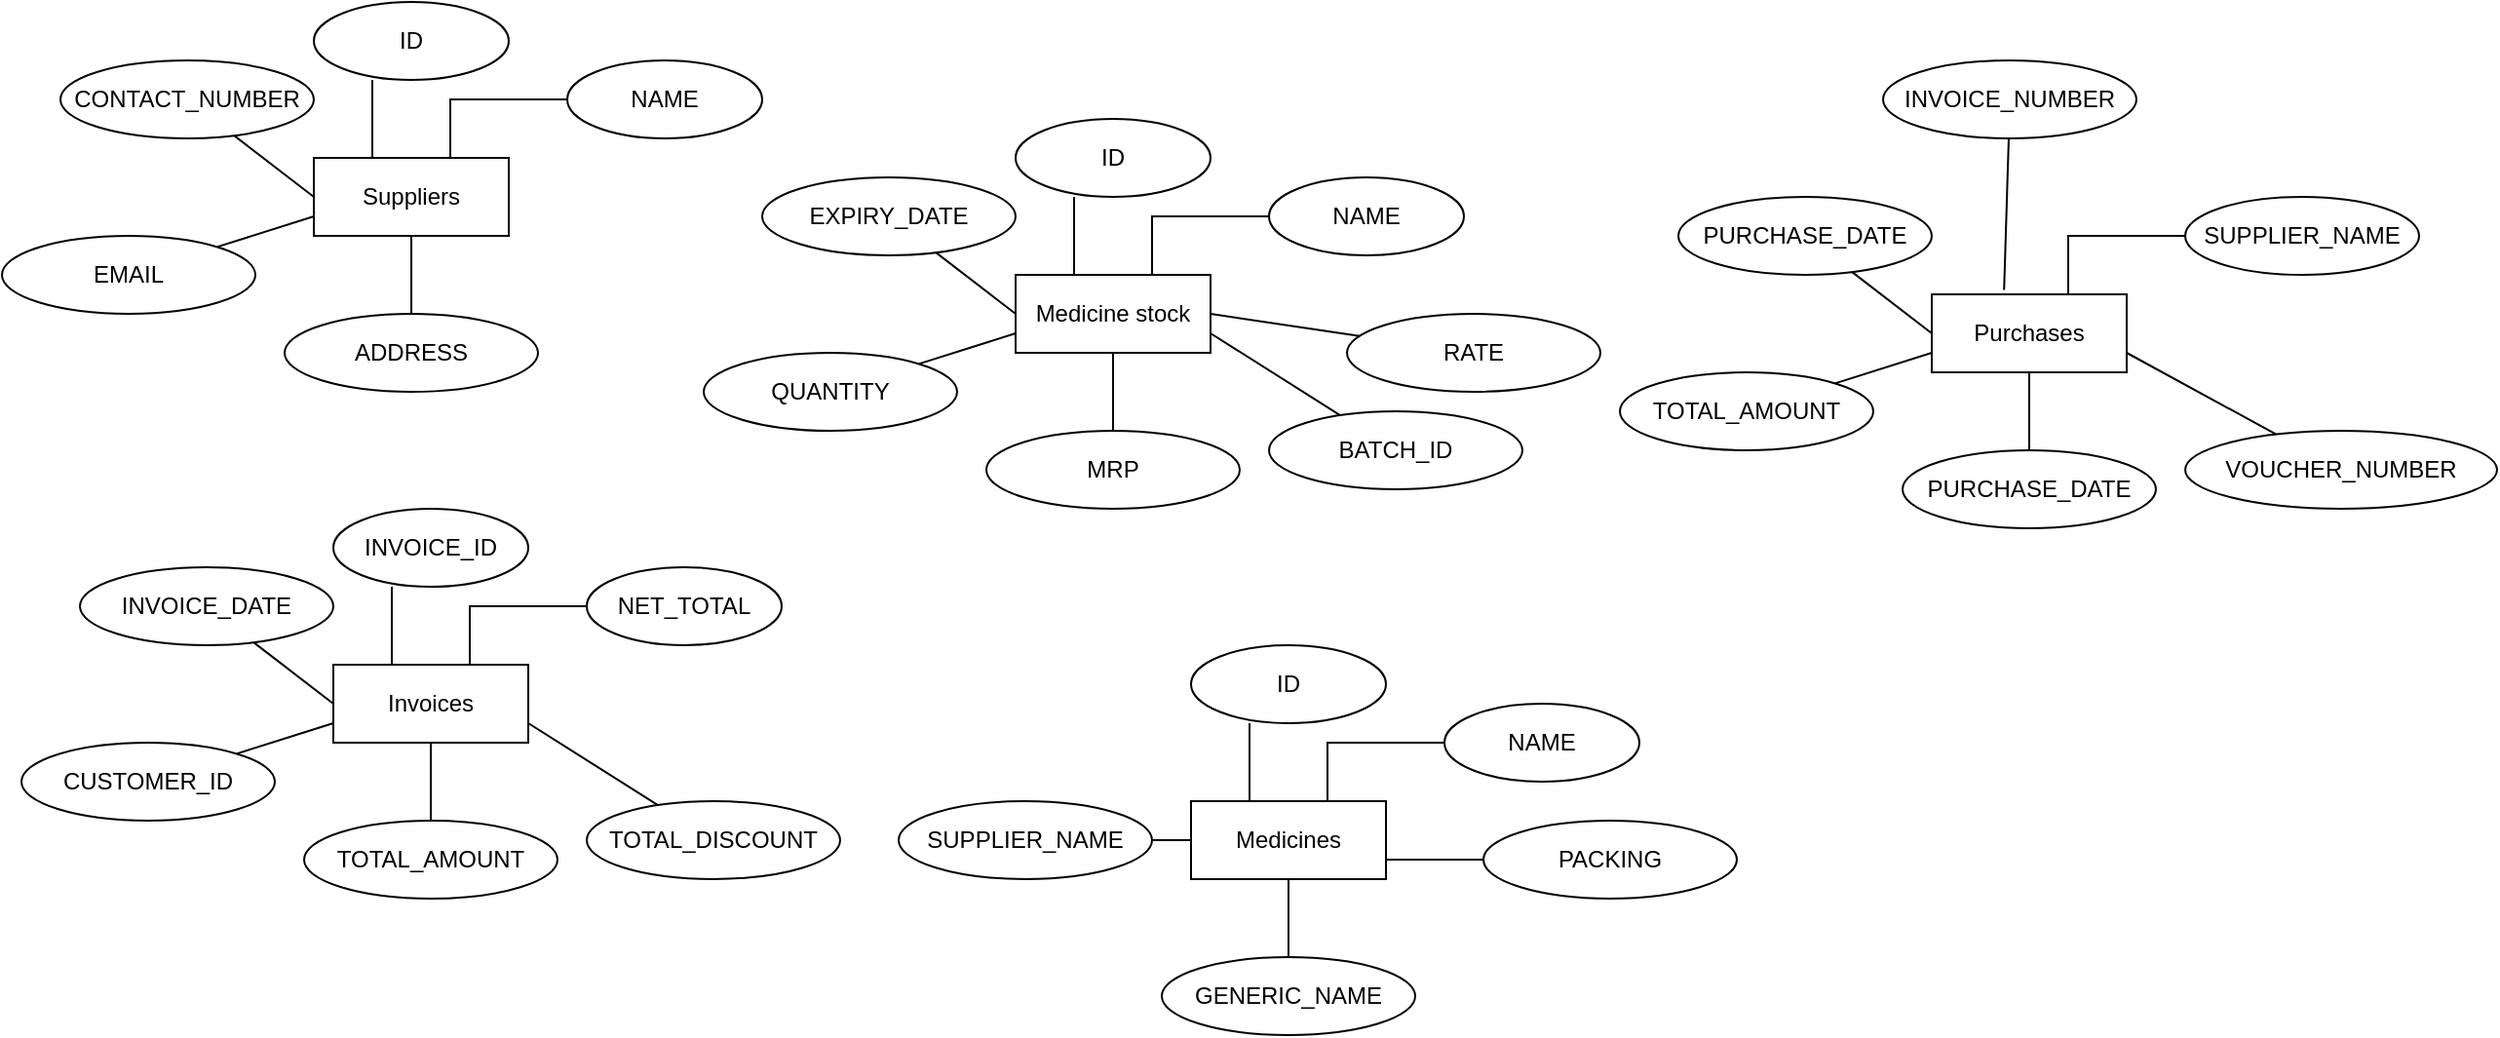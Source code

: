 <mxfile version="16.4.3" type="github">
  <diagram id="R2lEEEUBdFMjLlhIrx00" name="Page-1">
    <mxGraphModel dx="599" dy="679" grid="1" gridSize="10" guides="1" tooltips="1" connect="1" arrows="1" fold="1" page="1" pageScale="1" pageWidth="850" pageHeight="1100" math="0" shadow="0" extFonts="Permanent Marker^https://fonts.googleapis.com/css?family=Permanent+Marker">
      <root>
        <mxCell id="0" />
        <mxCell id="1" parent="0" />
        <mxCell id="fip5N9C-G7Y2aDPfU7Cz-6" value="Suppliers" style="whiteSpace=wrap;html=1;align=center;" vertex="1" parent="1">
          <mxGeometry x="340" y="190" width="100" height="40" as="geometry" />
        </mxCell>
        <mxCell id="fip5N9C-G7Y2aDPfU7Cz-7" value="ID" style="ellipse;whiteSpace=wrap;html=1;align=center;" vertex="1" parent="1">
          <mxGeometry x="340" y="110" width="100" height="40" as="geometry" />
        </mxCell>
        <mxCell id="fip5N9C-G7Y2aDPfU7Cz-8" value="NAME" style="ellipse;whiteSpace=wrap;html=1;align=center;" vertex="1" parent="1">
          <mxGeometry x="470" y="140" width="100" height="40" as="geometry" />
        </mxCell>
        <mxCell id="fip5N9C-G7Y2aDPfU7Cz-10" value="" style="endArrow=none;html=1;rounded=0;entryX=0.3;entryY=1;entryDx=0;entryDy=0;entryPerimeter=0;exitX=0.3;exitY=0;exitDx=0;exitDy=0;exitPerimeter=0;" edge="1" parent="1" source="fip5N9C-G7Y2aDPfU7Cz-6" target="fip5N9C-G7Y2aDPfU7Cz-7">
          <mxGeometry width="50" height="50" relative="1" as="geometry">
            <mxPoint x="360" y="200" as="sourcePoint" />
            <mxPoint x="410" y="150" as="targetPoint" />
          </mxGeometry>
        </mxCell>
        <mxCell id="fip5N9C-G7Y2aDPfU7Cz-11" value="" style="endArrow=none;html=1;rounded=0;entryX=0;entryY=0.5;entryDx=0;entryDy=0;exitX=0.7;exitY=0;exitDx=0;exitDy=0;exitPerimeter=0;" edge="1" parent="1" source="fip5N9C-G7Y2aDPfU7Cz-6" target="fip5N9C-G7Y2aDPfU7Cz-8">
          <mxGeometry width="50" height="50" relative="1" as="geometry">
            <mxPoint x="400" y="160" as="sourcePoint" />
            <mxPoint x="380" y="160" as="targetPoint" />
            <Array as="points">
              <mxPoint x="410" y="160" />
            </Array>
          </mxGeometry>
        </mxCell>
        <mxCell id="fip5N9C-G7Y2aDPfU7Cz-12" value="CONTACT_NUMBER" style="ellipse;whiteSpace=wrap;html=1;align=center;" vertex="1" parent="1">
          <mxGeometry x="210" y="140" width="130" height="40" as="geometry" />
        </mxCell>
        <mxCell id="fip5N9C-G7Y2aDPfU7Cz-13" value="" style="endArrow=none;html=1;rounded=0;exitX=0;exitY=0.5;exitDx=0;exitDy=0;" edge="1" parent="1" target="fip5N9C-G7Y2aDPfU7Cz-12" source="fip5N9C-G7Y2aDPfU7Cz-6">
          <mxGeometry width="50" height="50" relative="1" as="geometry">
            <mxPoint x="270" y="220" as="sourcePoint" />
            <mxPoint x="310" y="180" as="targetPoint" />
          </mxGeometry>
        </mxCell>
        <mxCell id="fip5N9C-G7Y2aDPfU7Cz-14" value="EMAIL" style="ellipse;whiteSpace=wrap;html=1;align=center;" vertex="1" parent="1">
          <mxGeometry x="180" y="230" width="130" height="40" as="geometry" />
        </mxCell>
        <mxCell id="fip5N9C-G7Y2aDPfU7Cz-15" value="" style="endArrow=none;html=1;rounded=0;exitX=0;exitY=0.75;exitDx=0;exitDy=0;" edge="1" parent="1" target="fip5N9C-G7Y2aDPfU7Cz-14" source="fip5N9C-G7Y2aDPfU7Cz-6">
          <mxGeometry width="50" height="50" relative="1" as="geometry">
            <mxPoint x="310" y="300" as="sourcePoint" />
            <mxPoint x="280" y="270" as="targetPoint" />
          </mxGeometry>
        </mxCell>
        <mxCell id="fip5N9C-G7Y2aDPfU7Cz-16" value="ADDRESS" style="ellipse;whiteSpace=wrap;html=1;align=center;" vertex="1" parent="1">
          <mxGeometry x="325" y="270" width="130" height="40" as="geometry" />
        </mxCell>
        <mxCell id="fip5N9C-G7Y2aDPfU7Cz-17" value="" style="endArrow=none;html=1;rounded=0;exitX=0.5;exitY=1;exitDx=0;exitDy=0;" edge="1" parent="1" target="fip5N9C-G7Y2aDPfU7Cz-16" source="fip5N9C-G7Y2aDPfU7Cz-6">
          <mxGeometry width="50" height="50" relative="1" as="geometry">
            <mxPoint x="410" y="240" as="sourcePoint" />
            <mxPoint x="425" y="310" as="targetPoint" />
          </mxGeometry>
        </mxCell>
        <mxCell id="fip5N9C-G7Y2aDPfU7Cz-18" value="Invoices" style="whiteSpace=wrap;html=1;align=center;" vertex="1" parent="1">
          <mxGeometry x="350" y="450" width="100" height="40" as="geometry" />
        </mxCell>
        <mxCell id="fip5N9C-G7Y2aDPfU7Cz-19" value="INVOICE_ID" style="ellipse;whiteSpace=wrap;html=1;align=center;" vertex="1" parent="1">
          <mxGeometry x="350" y="370" width="100" height="40" as="geometry" />
        </mxCell>
        <mxCell id="fip5N9C-G7Y2aDPfU7Cz-20" value="NET_TOTAL" style="ellipse;whiteSpace=wrap;html=1;align=center;" vertex="1" parent="1">
          <mxGeometry x="480" y="400" width="100" height="40" as="geometry" />
        </mxCell>
        <mxCell id="fip5N9C-G7Y2aDPfU7Cz-21" value="" style="endArrow=none;html=1;rounded=0;entryX=0.3;entryY=1;entryDx=0;entryDy=0;entryPerimeter=0;exitX=0.3;exitY=0;exitDx=0;exitDy=0;exitPerimeter=0;" edge="1" parent="1" source="fip5N9C-G7Y2aDPfU7Cz-18" target="fip5N9C-G7Y2aDPfU7Cz-19">
          <mxGeometry width="50" height="50" relative="1" as="geometry">
            <mxPoint x="370" y="460" as="sourcePoint" />
            <mxPoint x="420" y="410" as="targetPoint" />
          </mxGeometry>
        </mxCell>
        <mxCell id="fip5N9C-G7Y2aDPfU7Cz-22" value="" style="endArrow=none;html=1;rounded=0;entryX=0;entryY=0.5;entryDx=0;entryDy=0;exitX=0.7;exitY=0;exitDx=0;exitDy=0;exitPerimeter=0;" edge="1" parent="1" source="fip5N9C-G7Y2aDPfU7Cz-18" target="fip5N9C-G7Y2aDPfU7Cz-20">
          <mxGeometry width="50" height="50" relative="1" as="geometry">
            <mxPoint x="410" y="420" as="sourcePoint" />
            <mxPoint x="390" y="420" as="targetPoint" />
            <Array as="points">
              <mxPoint x="420" y="420" />
            </Array>
          </mxGeometry>
        </mxCell>
        <mxCell id="fip5N9C-G7Y2aDPfU7Cz-23" value="INVOICE_DATE" style="ellipse;whiteSpace=wrap;html=1;align=center;" vertex="1" parent="1">
          <mxGeometry x="220" y="400" width="130" height="40" as="geometry" />
        </mxCell>
        <mxCell id="fip5N9C-G7Y2aDPfU7Cz-24" value="" style="endArrow=none;html=1;rounded=0;exitX=0;exitY=0.5;exitDx=0;exitDy=0;" edge="1" parent="1" source="fip5N9C-G7Y2aDPfU7Cz-18" target="fip5N9C-G7Y2aDPfU7Cz-23">
          <mxGeometry width="50" height="50" relative="1" as="geometry">
            <mxPoint x="280" y="480" as="sourcePoint" />
            <mxPoint x="320" y="440" as="targetPoint" />
          </mxGeometry>
        </mxCell>
        <mxCell id="fip5N9C-G7Y2aDPfU7Cz-25" value="CUSTOMER_ID" style="ellipse;whiteSpace=wrap;html=1;align=center;" vertex="1" parent="1">
          <mxGeometry x="190" y="490" width="130" height="40" as="geometry" />
        </mxCell>
        <mxCell id="fip5N9C-G7Y2aDPfU7Cz-26" value="" style="endArrow=none;html=1;rounded=0;exitX=0;exitY=0.75;exitDx=0;exitDy=0;" edge="1" parent="1" source="fip5N9C-G7Y2aDPfU7Cz-18" target="fip5N9C-G7Y2aDPfU7Cz-25">
          <mxGeometry width="50" height="50" relative="1" as="geometry">
            <mxPoint x="320" y="560" as="sourcePoint" />
            <mxPoint x="290" y="530" as="targetPoint" />
          </mxGeometry>
        </mxCell>
        <mxCell id="fip5N9C-G7Y2aDPfU7Cz-27" value="TOTAL_AMOUNT" style="ellipse;whiteSpace=wrap;html=1;align=center;" vertex="1" parent="1">
          <mxGeometry x="335" y="530" width="130" height="40" as="geometry" />
        </mxCell>
        <mxCell id="fip5N9C-G7Y2aDPfU7Cz-28" value="" style="endArrow=none;html=1;rounded=0;exitX=0.5;exitY=1;exitDx=0;exitDy=0;" edge="1" parent="1" source="fip5N9C-G7Y2aDPfU7Cz-18" target="fip5N9C-G7Y2aDPfU7Cz-27">
          <mxGeometry width="50" height="50" relative="1" as="geometry">
            <mxPoint x="420" y="500" as="sourcePoint" />
            <mxPoint x="435" y="570" as="targetPoint" />
          </mxGeometry>
        </mxCell>
        <mxCell id="fip5N9C-G7Y2aDPfU7Cz-29" value="TOTAL_DISCOUNT" style="ellipse;whiteSpace=wrap;html=1;align=center;" vertex="1" parent="1">
          <mxGeometry x="480" y="520" width="130" height="40" as="geometry" />
        </mxCell>
        <mxCell id="fip5N9C-G7Y2aDPfU7Cz-30" value="" style="endArrow=none;html=1;rounded=0;exitX=1;exitY=0.75;exitDx=0;exitDy=0;" edge="1" parent="1" target="fip5N9C-G7Y2aDPfU7Cz-29" source="fip5N9C-G7Y2aDPfU7Cz-18">
          <mxGeometry width="50" height="50" relative="1" as="geometry">
            <mxPoint x="545" y="480" as="sourcePoint" />
            <mxPoint x="580" y="560" as="targetPoint" />
          </mxGeometry>
        </mxCell>
        <mxCell id="fip5N9C-G7Y2aDPfU7Cz-31" value="Medicine stock" style="whiteSpace=wrap;html=1;align=center;" vertex="1" parent="1">
          <mxGeometry x="700" y="250" width="100" height="40" as="geometry" />
        </mxCell>
        <mxCell id="fip5N9C-G7Y2aDPfU7Cz-32" value="ID" style="ellipse;whiteSpace=wrap;html=1;align=center;" vertex="1" parent="1">
          <mxGeometry x="700" y="170" width="100" height="40" as="geometry" />
        </mxCell>
        <mxCell id="fip5N9C-G7Y2aDPfU7Cz-33" value="NAME" style="ellipse;whiteSpace=wrap;html=1;align=center;" vertex="1" parent="1">
          <mxGeometry x="830" y="200" width="100" height="40" as="geometry" />
        </mxCell>
        <mxCell id="fip5N9C-G7Y2aDPfU7Cz-34" value="" style="endArrow=none;html=1;rounded=0;entryX=0.3;entryY=1;entryDx=0;entryDy=0;entryPerimeter=0;exitX=0.3;exitY=0;exitDx=0;exitDy=0;exitPerimeter=0;" edge="1" parent="1" source="fip5N9C-G7Y2aDPfU7Cz-31" target="fip5N9C-G7Y2aDPfU7Cz-32">
          <mxGeometry width="50" height="50" relative="1" as="geometry">
            <mxPoint x="720" y="260" as="sourcePoint" />
            <mxPoint x="770" y="210" as="targetPoint" />
          </mxGeometry>
        </mxCell>
        <mxCell id="fip5N9C-G7Y2aDPfU7Cz-35" value="" style="endArrow=none;html=1;rounded=0;entryX=0;entryY=0.5;entryDx=0;entryDy=0;exitX=0.7;exitY=0;exitDx=0;exitDy=0;exitPerimeter=0;" edge="1" parent="1" source="fip5N9C-G7Y2aDPfU7Cz-31" target="fip5N9C-G7Y2aDPfU7Cz-33">
          <mxGeometry width="50" height="50" relative="1" as="geometry">
            <mxPoint x="760" y="220" as="sourcePoint" />
            <mxPoint x="740" y="220" as="targetPoint" />
            <Array as="points">
              <mxPoint x="770" y="220" />
            </Array>
          </mxGeometry>
        </mxCell>
        <mxCell id="fip5N9C-G7Y2aDPfU7Cz-36" value="EXPIRY_DATE" style="ellipse;whiteSpace=wrap;html=1;align=center;" vertex="1" parent="1">
          <mxGeometry x="570" y="200" width="130" height="40" as="geometry" />
        </mxCell>
        <mxCell id="fip5N9C-G7Y2aDPfU7Cz-37" value="" style="endArrow=none;html=1;rounded=0;exitX=0;exitY=0.5;exitDx=0;exitDy=0;" edge="1" parent="1" source="fip5N9C-G7Y2aDPfU7Cz-31" target="fip5N9C-G7Y2aDPfU7Cz-36">
          <mxGeometry width="50" height="50" relative="1" as="geometry">
            <mxPoint x="630" y="280" as="sourcePoint" />
            <mxPoint x="670" y="240" as="targetPoint" />
          </mxGeometry>
        </mxCell>
        <mxCell id="fip5N9C-G7Y2aDPfU7Cz-38" value="QUANTITY" style="ellipse;whiteSpace=wrap;html=1;align=center;" vertex="1" parent="1">
          <mxGeometry x="540" y="290" width="130" height="40" as="geometry" />
        </mxCell>
        <mxCell id="fip5N9C-G7Y2aDPfU7Cz-39" value="" style="endArrow=none;html=1;rounded=0;exitX=0;exitY=0.75;exitDx=0;exitDy=0;" edge="1" parent="1" source="fip5N9C-G7Y2aDPfU7Cz-31" target="fip5N9C-G7Y2aDPfU7Cz-38">
          <mxGeometry width="50" height="50" relative="1" as="geometry">
            <mxPoint x="670" y="360" as="sourcePoint" />
            <mxPoint x="640" y="330" as="targetPoint" />
          </mxGeometry>
        </mxCell>
        <mxCell id="fip5N9C-G7Y2aDPfU7Cz-40" value="MRP" style="ellipse;whiteSpace=wrap;html=1;align=center;" vertex="1" parent="1">
          <mxGeometry x="685" y="330" width="130" height="40" as="geometry" />
        </mxCell>
        <mxCell id="fip5N9C-G7Y2aDPfU7Cz-41" value="" style="endArrow=none;html=1;rounded=0;exitX=0.5;exitY=1;exitDx=0;exitDy=0;" edge="1" parent="1" source="fip5N9C-G7Y2aDPfU7Cz-31" target="fip5N9C-G7Y2aDPfU7Cz-40">
          <mxGeometry width="50" height="50" relative="1" as="geometry">
            <mxPoint x="770" y="300" as="sourcePoint" />
            <mxPoint x="785" y="370" as="targetPoint" />
          </mxGeometry>
        </mxCell>
        <mxCell id="fip5N9C-G7Y2aDPfU7Cz-42" value="BATCH_ID" style="ellipse;whiteSpace=wrap;html=1;align=center;" vertex="1" parent="1">
          <mxGeometry x="830" y="320" width="130" height="40" as="geometry" />
        </mxCell>
        <mxCell id="fip5N9C-G7Y2aDPfU7Cz-43" value="" style="endArrow=none;html=1;rounded=0;exitX=1;exitY=0.75;exitDx=0;exitDy=0;" edge="1" parent="1" source="fip5N9C-G7Y2aDPfU7Cz-31" target="fip5N9C-G7Y2aDPfU7Cz-42">
          <mxGeometry width="50" height="50" relative="1" as="geometry">
            <mxPoint x="895" y="280" as="sourcePoint" />
            <mxPoint x="930" y="360" as="targetPoint" />
          </mxGeometry>
        </mxCell>
        <mxCell id="fip5N9C-G7Y2aDPfU7Cz-44" value="RATE" style="ellipse;whiteSpace=wrap;html=1;align=center;" vertex="1" parent="1">
          <mxGeometry x="870" y="270" width="130" height="40" as="geometry" />
        </mxCell>
        <mxCell id="fip5N9C-G7Y2aDPfU7Cz-45" value="" style="endArrow=none;html=1;rounded=0;exitX=1;exitY=0.5;exitDx=0;exitDy=0;" edge="1" parent="1" target="fip5N9C-G7Y2aDPfU7Cz-44" source="fip5N9C-G7Y2aDPfU7Cz-31">
          <mxGeometry width="50" height="50" relative="1" as="geometry">
            <mxPoint x="840.0" y="230" as="sourcePoint" />
            <mxPoint x="970" y="310" as="targetPoint" />
          </mxGeometry>
        </mxCell>
        <mxCell id="fip5N9C-G7Y2aDPfU7Cz-46" value="Medicines" style="whiteSpace=wrap;html=1;align=center;" vertex="1" parent="1">
          <mxGeometry x="790" y="520" width="100" height="40" as="geometry" />
        </mxCell>
        <mxCell id="fip5N9C-G7Y2aDPfU7Cz-47" value="ID" style="ellipse;whiteSpace=wrap;html=1;align=center;" vertex="1" parent="1">
          <mxGeometry x="790" y="440" width="100" height="40" as="geometry" />
        </mxCell>
        <mxCell id="fip5N9C-G7Y2aDPfU7Cz-48" value="NAME" style="ellipse;whiteSpace=wrap;html=1;align=center;" vertex="1" parent="1">
          <mxGeometry x="920" y="470" width="100" height="40" as="geometry" />
        </mxCell>
        <mxCell id="fip5N9C-G7Y2aDPfU7Cz-49" value="" style="endArrow=none;html=1;rounded=0;entryX=0.3;entryY=1;entryDx=0;entryDy=0;entryPerimeter=0;exitX=0.3;exitY=0;exitDx=0;exitDy=0;exitPerimeter=0;" edge="1" parent="1" source="fip5N9C-G7Y2aDPfU7Cz-46" target="fip5N9C-G7Y2aDPfU7Cz-47">
          <mxGeometry width="50" height="50" relative="1" as="geometry">
            <mxPoint x="810" y="530" as="sourcePoint" />
            <mxPoint x="860" y="480" as="targetPoint" />
          </mxGeometry>
        </mxCell>
        <mxCell id="fip5N9C-G7Y2aDPfU7Cz-50" value="" style="endArrow=none;html=1;rounded=0;entryX=0;entryY=0.5;entryDx=0;entryDy=0;exitX=0.7;exitY=0;exitDx=0;exitDy=0;exitPerimeter=0;" edge="1" parent="1" source="fip5N9C-G7Y2aDPfU7Cz-46" target="fip5N9C-G7Y2aDPfU7Cz-48">
          <mxGeometry width="50" height="50" relative="1" as="geometry">
            <mxPoint x="850" y="490" as="sourcePoint" />
            <mxPoint x="830" y="490" as="targetPoint" />
            <Array as="points">
              <mxPoint x="860" y="490" />
            </Array>
          </mxGeometry>
        </mxCell>
        <mxCell id="fip5N9C-G7Y2aDPfU7Cz-53" value="SUPPLIER_NAME" style="ellipse;whiteSpace=wrap;html=1;align=center;" vertex="1" parent="1">
          <mxGeometry x="640" y="520" width="130" height="40" as="geometry" />
        </mxCell>
        <mxCell id="fip5N9C-G7Y2aDPfU7Cz-54" value="" style="endArrow=none;html=1;rounded=0;exitX=0;exitY=0.5;exitDx=0;exitDy=0;" edge="1" parent="1" source="fip5N9C-G7Y2aDPfU7Cz-46" target="fip5N9C-G7Y2aDPfU7Cz-53">
          <mxGeometry width="50" height="50" relative="1" as="geometry">
            <mxPoint x="760" y="630" as="sourcePoint" />
            <mxPoint x="730" y="600" as="targetPoint" />
          </mxGeometry>
        </mxCell>
        <mxCell id="fip5N9C-G7Y2aDPfU7Cz-55" value="GENERIC_NAME" style="ellipse;whiteSpace=wrap;html=1;align=center;" vertex="1" parent="1">
          <mxGeometry x="775" y="600" width="130" height="40" as="geometry" />
        </mxCell>
        <mxCell id="fip5N9C-G7Y2aDPfU7Cz-56" value="" style="endArrow=none;html=1;rounded=0;exitX=0.5;exitY=1;exitDx=0;exitDy=0;" edge="1" parent="1" source="fip5N9C-G7Y2aDPfU7Cz-46" target="fip5N9C-G7Y2aDPfU7Cz-55">
          <mxGeometry width="50" height="50" relative="1" as="geometry">
            <mxPoint x="860" y="570" as="sourcePoint" />
            <mxPoint x="875" y="640" as="targetPoint" />
          </mxGeometry>
        </mxCell>
        <mxCell id="fip5N9C-G7Y2aDPfU7Cz-57" value="PACKING" style="ellipse;whiteSpace=wrap;html=1;align=center;" vertex="1" parent="1">
          <mxGeometry x="940" y="530" width="130" height="40" as="geometry" />
        </mxCell>
        <mxCell id="fip5N9C-G7Y2aDPfU7Cz-58" value="" style="endArrow=none;html=1;rounded=0;exitX=1;exitY=0.75;exitDx=0;exitDy=0;" edge="1" parent="1" source="fip5N9C-G7Y2aDPfU7Cz-46" target="fip5N9C-G7Y2aDPfU7Cz-57">
          <mxGeometry width="50" height="50" relative="1" as="geometry">
            <mxPoint x="985" y="550" as="sourcePoint" />
            <mxPoint x="1020" y="630" as="targetPoint" />
          </mxGeometry>
        </mxCell>
        <mxCell id="fip5N9C-G7Y2aDPfU7Cz-60" value="Purchases" style="whiteSpace=wrap;html=1;align=center;" vertex="1" parent="1">
          <mxGeometry x="1170" y="260" width="100" height="40" as="geometry" />
        </mxCell>
        <mxCell id="fip5N9C-G7Y2aDPfU7Cz-62" value="SUPPLIER_NAME" style="ellipse;whiteSpace=wrap;html=1;align=center;" vertex="1" parent="1">
          <mxGeometry x="1300" y="210" width="120" height="40" as="geometry" />
        </mxCell>
        <mxCell id="fip5N9C-G7Y2aDPfU7Cz-64" value="" style="endArrow=none;html=1;rounded=0;entryX=0;entryY=0.5;entryDx=0;entryDy=0;exitX=0.7;exitY=0;exitDx=0;exitDy=0;exitPerimeter=0;" edge="1" parent="1" source="fip5N9C-G7Y2aDPfU7Cz-60" target="fip5N9C-G7Y2aDPfU7Cz-62">
          <mxGeometry width="50" height="50" relative="1" as="geometry">
            <mxPoint x="1230" y="230" as="sourcePoint" />
            <mxPoint x="1210" y="230" as="targetPoint" />
            <Array as="points">
              <mxPoint x="1240" y="230" />
            </Array>
          </mxGeometry>
        </mxCell>
        <mxCell id="fip5N9C-G7Y2aDPfU7Cz-65" value="PURCHASE_DATE" style="ellipse;whiteSpace=wrap;html=1;align=center;" vertex="1" parent="1">
          <mxGeometry x="1040" y="210" width="130" height="40" as="geometry" />
        </mxCell>
        <mxCell id="fip5N9C-G7Y2aDPfU7Cz-66" value="" style="endArrow=none;html=1;rounded=0;exitX=0;exitY=0.5;exitDx=0;exitDy=0;" edge="1" parent="1" source="fip5N9C-G7Y2aDPfU7Cz-60" target="fip5N9C-G7Y2aDPfU7Cz-65">
          <mxGeometry width="50" height="50" relative="1" as="geometry">
            <mxPoint x="1100" y="290" as="sourcePoint" />
            <mxPoint x="1140" y="250" as="targetPoint" />
          </mxGeometry>
        </mxCell>
        <mxCell id="fip5N9C-G7Y2aDPfU7Cz-67" value="TOTAL_AMOUNT" style="ellipse;whiteSpace=wrap;html=1;align=center;" vertex="1" parent="1">
          <mxGeometry x="1010" y="300" width="130" height="40" as="geometry" />
        </mxCell>
        <mxCell id="fip5N9C-G7Y2aDPfU7Cz-68" value="" style="endArrow=none;html=1;rounded=0;exitX=0;exitY=0.75;exitDx=0;exitDy=0;" edge="1" parent="1" source="fip5N9C-G7Y2aDPfU7Cz-60" target="fip5N9C-G7Y2aDPfU7Cz-67">
          <mxGeometry width="50" height="50" relative="1" as="geometry">
            <mxPoint x="1140" y="370" as="sourcePoint" />
            <mxPoint x="1110" y="340" as="targetPoint" />
          </mxGeometry>
        </mxCell>
        <mxCell id="fip5N9C-G7Y2aDPfU7Cz-69" value="PURCHASE_DATE" style="ellipse;whiteSpace=wrap;html=1;align=center;" vertex="1" parent="1">
          <mxGeometry x="1155" y="340" width="130" height="40" as="geometry" />
        </mxCell>
        <mxCell id="fip5N9C-G7Y2aDPfU7Cz-70" value="" style="endArrow=none;html=1;rounded=0;exitX=0.5;exitY=1;exitDx=0;exitDy=0;" edge="1" parent="1" source="fip5N9C-G7Y2aDPfU7Cz-60" target="fip5N9C-G7Y2aDPfU7Cz-69">
          <mxGeometry width="50" height="50" relative="1" as="geometry">
            <mxPoint x="1240" y="310" as="sourcePoint" />
            <mxPoint x="1255" y="380" as="targetPoint" />
          </mxGeometry>
        </mxCell>
        <mxCell id="fip5N9C-G7Y2aDPfU7Cz-71" value="VOUCHER_NUMBER" style="ellipse;whiteSpace=wrap;html=1;align=center;" vertex="1" parent="1">
          <mxGeometry x="1300" y="330" width="160" height="40" as="geometry" />
        </mxCell>
        <mxCell id="fip5N9C-G7Y2aDPfU7Cz-72" value="" style="endArrow=none;html=1;rounded=0;exitX=1;exitY=0.75;exitDx=0;exitDy=0;" edge="1" parent="1" source="fip5N9C-G7Y2aDPfU7Cz-60" target="fip5N9C-G7Y2aDPfU7Cz-71">
          <mxGeometry width="50" height="50" relative="1" as="geometry">
            <mxPoint x="1365" y="290" as="sourcePoint" />
            <mxPoint x="1400" y="370" as="targetPoint" />
          </mxGeometry>
        </mxCell>
        <mxCell id="fip5N9C-G7Y2aDPfU7Cz-73" value="INVOICE_NUMBER" style="ellipse;whiteSpace=wrap;html=1;align=center;" vertex="1" parent="1">
          <mxGeometry x="1145" y="140" width="130" height="40" as="geometry" />
        </mxCell>
        <mxCell id="fip5N9C-G7Y2aDPfU7Cz-74" value="" style="endArrow=none;html=1;rounded=0;exitX=0.371;exitY=-0.057;exitDx=0;exitDy=0;exitPerimeter=0;" edge="1" parent="1" source="fip5N9C-G7Y2aDPfU7Cz-60" target="fip5N9C-G7Y2aDPfU7Cz-73">
          <mxGeometry width="50" height="50" relative="1" as="geometry">
            <mxPoint x="1210" y="250" as="sourcePoint" />
            <mxPoint x="1440" y="320" as="targetPoint" />
          </mxGeometry>
        </mxCell>
      </root>
    </mxGraphModel>
  </diagram>
</mxfile>
